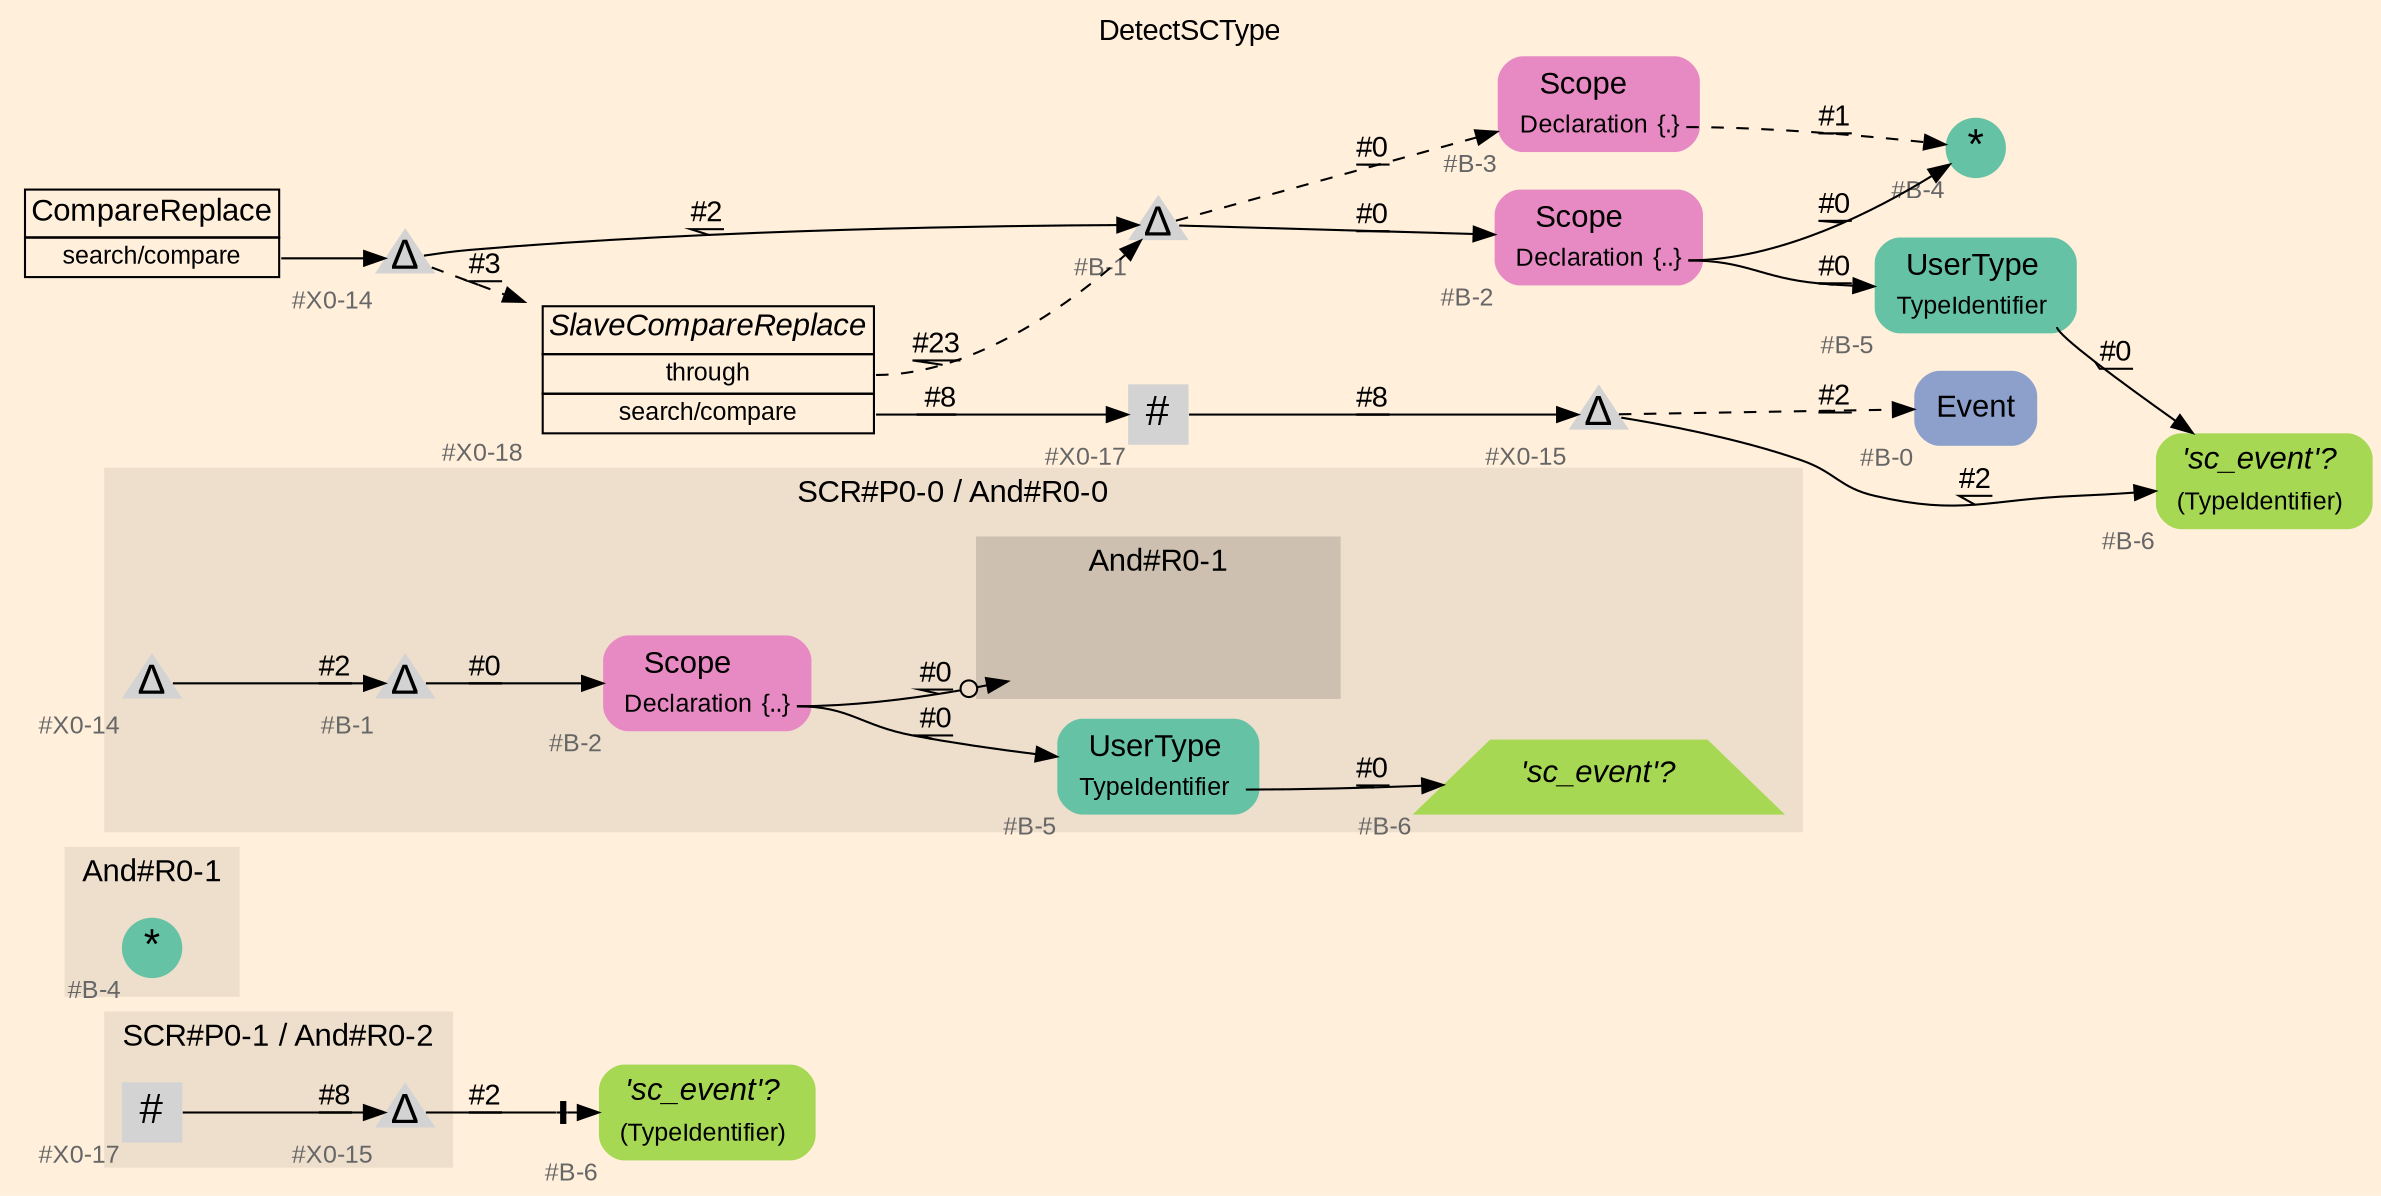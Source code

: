 digraph "DetectSCType" {
label = "DetectSCType"
labelloc = t
graph [
    rankdir = "LR"
    ranksep = 0.3
    bgcolor = antiquewhite1
    color = black
    fontcolor = black
    fontname = "Arial"
];
node [
    fontname = "Arial"
];
edge [
    fontname = "Arial"
];

// -------------------- figure And#R0-2 --------------------
// -------- region And#R0-2 ----------
subgraph "clusterAnd#R0-2" {
    label = "SCR#P0-1 / And#R0-2"
    style = "filled"
    color = antiquewhite2
    fontsize = "15"
    // -------- block And#R0-2/#X0-17 ----------
    "And#R0-2/#X0-17" [
        xlabel = "#X0-17"
        fontsize = "12"
        fontcolor = grey40
        shape = "square"
        label = <<FONT COLOR="black" POINT-SIZE="20">#</FONT>>
        style = "filled"
        penwidth = 0.0
        fixedsize = true
        width = 0.4
        height = 0.4
    ];
    
    // -------- block And#R0-2/#X0-15 ----------
    "And#R0-2/#X0-15" [
        xlabel = "#X0-15"
        fontsize = "12"
        fontcolor = grey40
        shape = "triangle"
        label = <<FONT COLOR="black" POINT-SIZE="20">Δ</FONT>>
        style = "filled"
        penwidth = 0.0
        fixedsize = true
        width = 0.4
        height = 0.4
    ];
    
}

// -------- block And#R0-2/#B-6 ----------
"And#R0-2/#B-6" [
    fillcolor = "/set28/5"
    xlabel = "#B-6"
    fontsize = "12"
    fontcolor = grey40
    shape = "plaintext"
    label = <<TABLE BORDER="0" CELLBORDER="0" CELLSPACING="0">
     <TR><TD><FONT COLOR="black" POINT-SIZE="15"><I>'sc_event'?</I></FONT></TD></TR>
     <TR><TD><FONT COLOR="black" POINT-SIZE="12">(TypeIdentifier)</FONT></TD><TD PORT="port0"></TD></TR>
    </TABLE>>
    style = "rounded,filled"
];

"And#R0-2/#X0-17" -> "And#R0-2/#X0-15" [
    label = "#8"
    decorate = true
    color = black
    fontcolor = black
];

"And#R0-2/#X0-15" -> "And#R0-2/#B-6" [
    arrowhead="normalnonetee"
    label = "#2"
    decorate = true
    color = black
    fontcolor = black
];


// -------------------- figure And#R0-1 --------------------
// -------- region And#R0-1 ----------
subgraph "clusterAnd#R0-1" {
    label = "And#R0-1"
    style = "filled"
    color = antiquewhite2
    fontsize = "15"
    // -------- block And#R0-1/#B-4 ----------
    "And#R0-1/#B-4" [
        fillcolor = "/set28/1"
        xlabel = "#B-4"
        fontsize = "12"
        fontcolor = grey40
        shape = "circle"
        label = <<FONT COLOR="black" POINT-SIZE="20">*</FONT>>
        style = "filled"
        penwidth = 0.0
        fixedsize = true
        width = 0.4
        height = 0.4
    ];
    
}


// -------------------- figure And#R0-0 --------------------
// -------- region And#R0-0 ----------
subgraph "clusterAnd#R0-0" {
    label = "SCR#P0-0 / And#R0-0"
    style = "filled"
    color = antiquewhite2
    fontsize = "15"
    // -------- block And#R0-0/#B-5 ----------
    "And#R0-0/#B-5" [
        fillcolor = "/set28/1"
        xlabel = "#B-5"
        fontsize = "12"
        fontcolor = grey40
        shape = "plaintext"
        label = <<TABLE BORDER="0" CELLBORDER="0" CELLSPACING="0">
         <TR><TD><FONT COLOR="black" POINT-SIZE="15">UserType</FONT></TD></TR>
         <TR><TD><FONT COLOR="black" POINT-SIZE="12">TypeIdentifier</FONT></TD><TD PORT="port0"></TD></TR>
        </TABLE>>
        style = "rounded,filled"
    ];
    
    // -------- block And#R0-0/#B-6 ----------
    "And#R0-0/#B-6" [
        fillcolor = "/set28/5"
        xlabel = "#B-6"
        fontsize = "12"
        fontcolor = grey40
        shape = "trapezium"
        label = <<FONT COLOR="black" POINT-SIZE="15"><I>'sc_event'?</I></FONT>>
        style = "filled"
        penwidth = 0.0
    ];
    
    // -------- block And#R0-0/#X0-14 ----------
    "And#R0-0/#X0-14" [
        xlabel = "#X0-14"
        fontsize = "12"
        fontcolor = grey40
        shape = "triangle"
        label = <<FONT COLOR="black" POINT-SIZE="20">Δ</FONT>>
        style = "filled"
        penwidth = 0.0
        fixedsize = true
        width = 0.4
        height = 0.4
    ];
    
    // -------- block And#R0-0/#B-1 ----------
    "And#R0-0/#B-1" [
        xlabel = "#B-1"
        fontsize = "12"
        fontcolor = grey40
        shape = "triangle"
        label = <<FONT COLOR="black" POINT-SIZE="20">Δ</FONT>>
        style = "filled"
        penwidth = 0.0
        fixedsize = true
        width = 0.4
        height = 0.4
    ];
    
    // -------- block And#R0-0/#B-2 ----------
    "And#R0-0/#B-2" [
        fillcolor = "/set28/4"
        xlabel = "#B-2"
        fontsize = "12"
        fontcolor = grey40
        shape = "plaintext"
        label = <<TABLE BORDER="0" CELLBORDER="0" CELLSPACING="0">
         <TR><TD><FONT COLOR="black" POINT-SIZE="15">Scope</FONT></TD></TR>
         <TR><TD><FONT COLOR="black" POINT-SIZE="12">Declaration</FONT></TD><TD PORT="port0"><FONT COLOR="black" POINT-SIZE="12">{..}</FONT></TD></TR>
        </TABLE>>
        style = "rounded,filled"
    ];
    
    // -------- region And#R0-0/And#R0-1 ----------
    subgraph "clusterAnd#R0-0/And#R0-1" {
        label = "And#R0-1"
        style = "filled"
        color = antiquewhite3
        fontsize = "15"
        // -------- block And#R0-0/And#R0-1/#B-4 ----------
        "And#R0-0/And#R0-1/#B-4" [
            fillcolor = "/set28/1"
            xlabel = "#B-4"
            fontsize = "12"
            fontcolor = grey40
            shape = "none"
            style = "invisible"
        ];
        
    }
    
}

"And#R0-0/#B-5":port0 -> "And#R0-0/#B-6" [
    label = "#0"
    decorate = true
    color = black
    fontcolor = black
];

"And#R0-0/#X0-14" -> "And#R0-0/#B-1" [
    label = "#2"
    decorate = true
    color = black
    fontcolor = black
];

"And#R0-0/#B-1" -> "And#R0-0/#B-2" [
    label = "#0"
    decorate = true
    color = black
    fontcolor = black
];

"And#R0-0/#B-2":port0 -> "And#R0-0/And#R0-1/#B-4" [
    arrowhead="normalnoneodot"
    label = "#0"
    decorate = true
    color = black
    fontcolor = black
];

"And#R0-0/#B-2":port0 -> "And#R0-0/#B-5" [
    label = "#0"
    decorate = true
    color = black
    fontcolor = black
];


// -------------------- transformation figure --------------------
// -------- block CR#X0-16 ----------
"CR#X0-16" [
    fillcolor = antiquewhite1
    fontsize = "12"
    fontcolor = grey40
    shape = "plaintext"
    label = <<TABLE BORDER="0" CELLBORDER="1" CELLSPACING="0">
     <TR><TD><FONT COLOR="black" POINT-SIZE="15">CompareReplace</FONT></TD></TR>
     <TR><TD PORT="port0"><FONT COLOR="black" POINT-SIZE="12">search/compare</FONT></TD></TR>
    </TABLE>>
    style = "filled"
    color = black
];

// -------- block #X0-14 ----------
"#X0-14" [
    xlabel = "#X0-14"
    fontsize = "12"
    fontcolor = grey40
    shape = "triangle"
    label = <<FONT COLOR="black" POINT-SIZE="20">Δ</FONT>>
    style = "filled"
    penwidth = 0.0
    fixedsize = true
    width = 0.4
    height = 0.4
];

// -------- block #B-1 ----------
"#B-1" [
    xlabel = "#B-1"
    fontsize = "12"
    fontcolor = grey40
    shape = "triangle"
    label = <<FONT COLOR="black" POINT-SIZE="20">Δ</FONT>>
    style = "filled"
    penwidth = 0.0
    fixedsize = true
    width = 0.4
    height = 0.4
];

// -------- block #B-2 ----------
"#B-2" [
    fillcolor = "/set28/4"
    xlabel = "#B-2"
    fontsize = "12"
    fontcolor = grey40
    shape = "plaintext"
    label = <<TABLE BORDER="0" CELLBORDER="0" CELLSPACING="0">
     <TR><TD><FONT COLOR="black" POINT-SIZE="15">Scope</FONT></TD></TR>
     <TR><TD><FONT COLOR="black" POINT-SIZE="12">Declaration</FONT></TD><TD PORT="port0"><FONT COLOR="black" POINT-SIZE="12">{..}</FONT></TD></TR>
    </TABLE>>
    style = "rounded,filled"
];

// -------- block #B-4 ----------
"#B-4" [
    fillcolor = "/set28/1"
    xlabel = "#B-4"
    fontsize = "12"
    fontcolor = grey40
    shape = "circle"
    label = <<FONT COLOR="black" POINT-SIZE="20">*</FONT>>
    style = "filled"
    penwidth = 0.0
    fixedsize = true
    width = 0.4
    height = 0.4
];

// -------- block #B-5 ----------
"#B-5" [
    fillcolor = "/set28/1"
    xlabel = "#B-5"
    fontsize = "12"
    fontcolor = grey40
    shape = "plaintext"
    label = <<TABLE BORDER="0" CELLBORDER="0" CELLSPACING="0">
     <TR><TD><FONT COLOR="black" POINT-SIZE="15">UserType</FONT></TD></TR>
     <TR><TD><FONT COLOR="black" POINT-SIZE="12">TypeIdentifier</FONT></TD><TD PORT="port0"></TD></TR>
    </TABLE>>
    style = "rounded,filled"
];

// -------- block #B-6 ----------
"#B-6" [
    fillcolor = "/set28/5"
    xlabel = "#B-6"
    fontsize = "12"
    fontcolor = grey40
    shape = "plaintext"
    label = <<TABLE BORDER="0" CELLBORDER="0" CELLSPACING="0">
     <TR><TD><FONT COLOR="black" POINT-SIZE="15"><I>'sc_event'?</I></FONT></TD></TR>
     <TR><TD><FONT COLOR="black" POINT-SIZE="12">(TypeIdentifier)</FONT></TD><TD PORT="port0"></TD></TR>
    </TABLE>>
    style = "rounded,filled"
];

// -------- block #B-3 ----------
"#B-3" [
    fillcolor = "/set28/4"
    xlabel = "#B-3"
    fontsize = "12"
    fontcolor = grey40
    shape = "plaintext"
    label = <<TABLE BORDER="0" CELLBORDER="0" CELLSPACING="0">
     <TR><TD><FONT COLOR="black" POINT-SIZE="15">Scope</FONT></TD></TR>
     <TR><TD><FONT COLOR="black" POINT-SIZE="12">Declaration</FONT></TD><TD PORT="port0"><FONT COLOR="black" POINT-SIZE="12">{.}</FONT></TD></TR>
    </TABLE>>
    style = "rounded,filled"
];

// -------- block #X0-18 ----------
"#X0-18" [
    fillcolor = antiquewhite1
    xlabel = "#X0-18"
    fontsize = "12"
    fontcolor = grey40
    shape = "plaintext"
    label = <<TABLE BORDER="0" CELLBORDER="1" CELLSPACING="0">
     <TR><TD><FONT COLOR="black" POINT-SIZE="15"><I>SlaveCompareReplace</I></FONT></TD></TR>
     <TR><TD PORT="port0"><FONT COLOR="black" POINT-SIZE="12">through</FONT></TD></TR>
     <TR><TD PORT="port1"><FONT COLOR="black" POINT-SIZE="12">search/compare</FONT></TD></TR>
    </TABLE>>
    style = "filled"
    color = black
];

// -------- block #X0-17 ----------
"#X0-17" [
    xlabel = "#X0-17"
    fontsize = "12"
    fontcolor = grey40
    shape = "square"
    label = <<FONT COLOR="black" POINT-SIZE="20">#</FONT>>
    style = "filled"
    penwidth = 0.0
    fixedsize = true
    width = 0.4
    height = 0.4
];

// -------- block #X0-15 ----------
"#X0-15" [
    xlabel = "#X0-15"
    fontsize = "12"
    fontcolor = grey40
    shape = "triangle"
    label = <<FONT COLOR="black" POINT-SIZE="20">Δ</FONT>>
    style = "filled"
    penwidth = 0.0
    fixedsize = true
    width = 0.4
    height = 0.4
];

// -------- block #B-0 ----------
"#B-0" [
    fillcolor = "/set28/3"
    xlabel = "#B-0"
    fontsize = "12"
    fontcolor = grey40
    shape = "plaintext"
    label = <<TABLE BORDER="0" CELLBORDER="0" CELLSPACING="0">
     <TR><TD><FONT COLOR="black" POINT-SIZE="15">Event</FONT></TD></TR>
    </TABLE>>
    style = "rounded,filled"
];

"CR#X0-16":port0 -> "#X0-14" [
    label = ""
    decorate = true
    color = black
    fontcolor = black
];

"#X0-14" -> "#B-1" [
    label = "#2"
    decorate = true
    color = black
    fontcolor = black
];

"#X0-14" -> "#X0-18" [
    style="dashed"
    label = "#3"
    decorate = true
    color = black
    fontcolor = black
];

"#B-1" -> "#B-2" [
    label = "#0"
    decorate = true
    color = black
    fontcolor = black
];

"#B-1" -> "#B-3" [
    style="dashed"
    label = "#0"
    decorate = true
    color = black
    fontcolor = black
];

"#B-2":port0 -> "#B-4" [
    label = "#0"
    decorate = true
    color = black
    fontcolor = black
];

"#B-2":port0 -> "#B-5" [
    label = "#0"
    decorate = true
    color = black
    fontcolor = black
];

"#B-5":port0 -> "#B-6" [
    label = "#0"
    decorate = true
    color = black
    fontcolor = black
];

"#B-3":port0 -> "#B-4" [
    style="dashed"
    label = "#1"
    decorate = true
    color = black
    fontcolor = black
];

"#X0-18":port0 -> "#B-1" [
    style="dashed"
    label = "#23"
    decorate = true
    color = black
    fontcolor = black
];

"#X0-18":port1 -> "#X0-17" [
    label = " #8"
    decorate = true
    color = black
    fontcolor = black
];

"#X0-17" -> "#X0-15" [
    label = "#8"
    decorate = true
    color = black
    fontcolor = black
];

"#X0-15" -> "#B-6" [
    label = "#2"
    decorate = true
    color = black
    fontcolor = black
];

"#X0-15" -> "#B-0" [
    style="dashed"
    label = "#2"
    decorate = true
    color = black
    fontcolor = black
];


}
